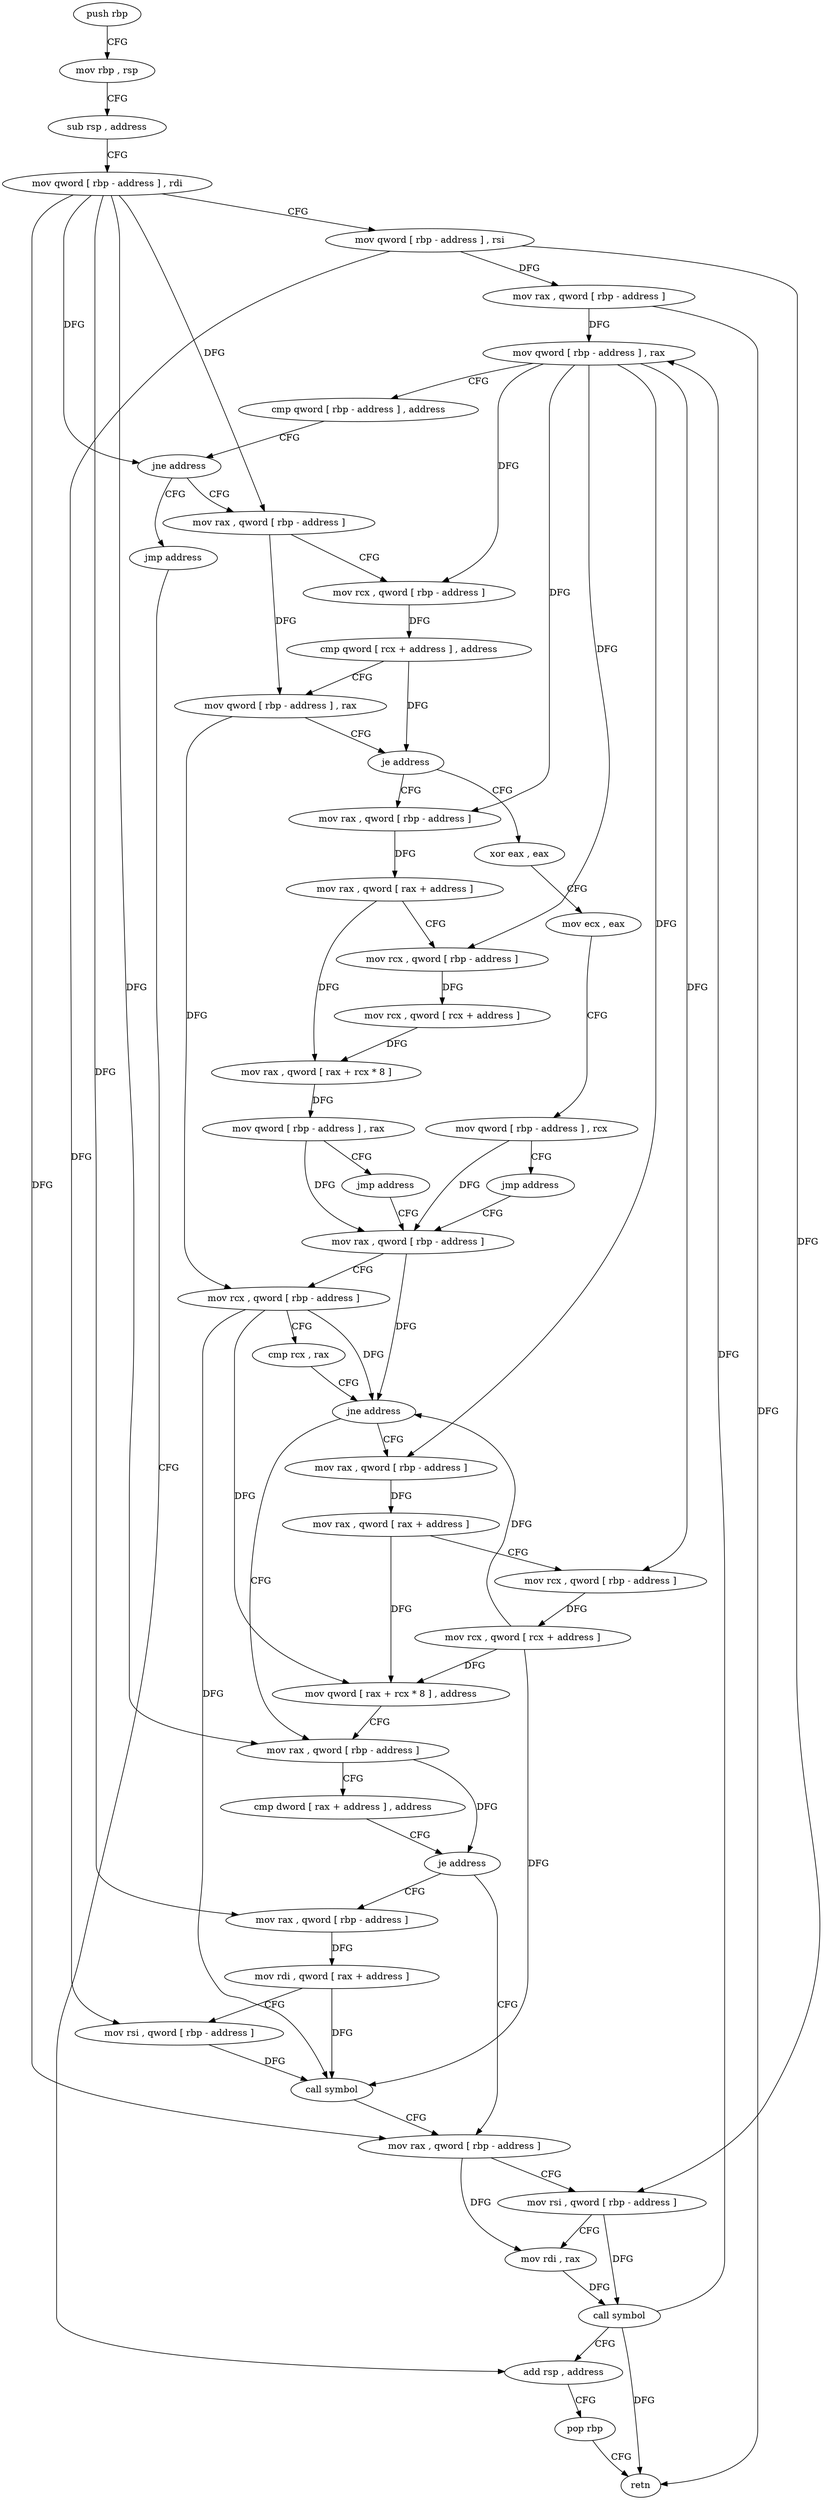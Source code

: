 digraph "func" {
"151792" [label = "push rbp" ]
"151793" [label = "mov rbp , rsp" ]
"151796" [label = "sub rsp , address" ]
"151800" [label = "mov qword [ rbp - address ] , rdi" ]
"151804" [label = "mov qword [ rbp - address ] , rsi" ]
"151808" [label = "mov rax , qword [ rbp - address ]" ]
"151812" [label = "mov qword [ rbp - address ] , rax" ]
"151816" [label = "cmp qword [ rbp - address ] , address" ]
"151821" [label = "jne address" ]
"151832" [label = "mov rax , qword [ rbp - address ]" ]
"151827" [label = "jmp address" ]
"151836" [label = "mov rcx , qword [ rbp - address ]" ]
"151840" [label = "cmp qword [ rcx + address ] , address" ]
"151845" [label = "mov qword [ rbp - address ] , rax" ]
"151849" [label = "je address" ]
"151884" [label = "xor eax , eax" ]
"151855" [label = "mov rax , qword [ rbp - address ]" ]
"151985" [label = "add rsp , address" ]
"151886" [label = "mov ecx , eax" ]
"151888" [label = "mov qword [ rbp - address ] , rcx" ]
"151892" [label = "jmp address" ]
"151897" [label = "mov rax , qword [ rbp - address ]" ]
"151859" [label = "mov rax , qword [ rax + address ]" ]
"151863" [label = "mov rcx , qword [ rbp - address ]" ]
"151867" [label = "mov rcx , qword [ rcx + address ]" ]
"151871" [label = "mov rax , qword [ rax + rcx * 8 ]" ]
"151875" [label = "mov qword [ rbp - address ] , rax" ]
"151879" [label = "jmp address" ]
"151989" [label = "pop rbp" ]
"151990" [label = "retn" ]
"151901" [label = "mov rcx , qword [ rbp - address ]" ]
"151905" [label = "cmp rcx , rax" ]
"151908" [label = "jne address" ]
"151938" [label = "mov rax , qword [ rbp - address ]" ]
"151914" [label = "mov rax , qword [ rbp - address ]" ]
"151942" [label = "cmp dword [ rax + address ] , address" ]
"151946" [label = "je address" ]
"151969" [label = "mov rax , qword [ rbp - address ]" ]
"151952" [label = "mov rax , qword [ rbp - address ]" ]
"151918" [label = "mov rax , qword [ rax + address ]" ]
"151922" [label = "mov rcx , qword [ rbp - address ]" ]
"151926" [label = "mov rcx , qword [ rcx + address ]" ]
"151930" [label = "mov qword [ rax + rcx * 8 ] , address" ]
"151973" [label = "mov rsi , qword [ rbp - address ]" ]
"151977" [label = "mov rdi , rax" ]
"151980" [label = "call symbol" ]
"151956" [label = "mov rdi , qword [ rax + address ]" ]
"151960" [label = "mov rsi , qword [ rbp - address ]" ]
"151964" [label = "call symbol" ]
"151792" -> "151793" [ label = "CFG" ]
"151793" -> "151796" [ label = "CFG" ]
"151796" -> "151800" [ label = "CFG" ]
"151800" -> "151804" [ label = "CFG" ]
"151800" -> "151821" [ label = "DFG" ]
"151800" -> "151832" [ label = "DFG" ]
"151800" -> "151938" [ label = "DFG" ]
"151800" -> "151969" [ label = "DFG" ]
"151800" -> "151952" [ label = "DFG" ]
"151804" -> "151808" [ label = "DFG" ]
"151804" -> "151973" [ label = "DFG" ]
"151804" -> "151960" [ label = "DFG" ]
"151808" -> "151812" [ label = "DFG" ]
"151808" -> "151990" [ label = "DFG" ]
"151812" -> "151816" [ label = "CFG" ]
"151812" -> "151836" [ label = "DFG" ]
"151812" -> "151855" [ label = "DFG" ]
"151812" -> "151863" [ label = "DFG" ]
"151812" -> "151914" [ label = "DFG" ]
"151812" -> "151922" [ label = "DFG" ]
"151816" -> "151821" [ label = "CFG" ]
"151821" -> "151832" [ label = "CFG" ]
"151821" -> "151827" [ label = "CFG" ]
"151832" -> "151836" [ label = "CFG" ]
"151832" -> "151845" [ label = "DFG" ]
"151827" -> "151985" [ label = "CFG" ]
"151836" -> "151840" [ label = "DFG" ]
"151840" -> "151845" [ label = "CFG" ]
"151840" -> "151849" [ label = "DFG" ]
"151845" -> "151849" [ label = "CFG" ]
"151845" -> "151901" [ label = "DFG" ]
"151849" -> "151884" [ label = "CFG" ]
"151849" -> "151855" [ label = "CFG" ]
"151884" -> "151886" [ label = "CFG" ]
"151855" -> "151859" [ label = "DFG" ]
"151985" -> "151989" [ label = "CFG" ]
"151886" -> "151888" [ label = "CFG" ]
"151888" -> "151892" [ label = "CFG" ]
"151888" -> "151897" [ label = "DFG" ]
"151892" -> "151897" [ label = "CFG" ]
"151897" -> "151901" [ label = "CFG" ]
"151897" -> "151908" [ label = "DFG" ]
"151859" -> "151863" [ label = "CFG" ]
"151859" -> "151871" [ label = "DFG" ]
"151863" -> "151867" [ label = "DFG" ]
"151867" -> "151871" [ label = "DFG" ]
"151871" -> "151875" [ label = "DFG" ]
"151875" -> "151879" [ label = "CFG" ]
"151875" -> "151897" [ label = "DFG" ]
"151879" -> "151897" [ label = "CFG" ]
"151989" -> "151990" [ label = "CFG" ]
"151901" -> "151905" [ label = "CFG" ]
"151901" -> "151908" [ label = "DFG" ]
"151901" -> "151930" [ label = "DFG" ]
"151901" -> "151964" [ label = "DFG" ]
"151905" -> "151908" [ label = "CFG" ]
"151908" -> "151938" [ label = "CFG" ]
"151908" -> "151914" [ label = "CFG" ]
"151938" -> "151942" [ label = "CFG" ]
"151938" -> "151946" [ label = "DFG" ]
"151914" -> "151918" [ label = "DFG" ]
"151942" -> "151946" [ label = "CFG" ]
"151946" -> "151969" [ label = "CFG" ]
"151946" -> "151952" [ label = "CFG" ]
"151969" -> "151973" [ label = "CFG" ]
"151969" -> "151977" [ label = "DFG" ]
"151952" -> "151956" [ label = "DFG" ]
"151918" -> "151922" [ label = "CFG" ]
"151918" -> "151930" [ label = "DFG" ]
"151922" -> "151926" [ label = "DFG" ]
"151926" -> "151930" [ label = "DFG" ]
"151926" -> "151908" [ label = "DFG" ]
"151926" -> "151964" [ label = "DFG" ]
"151930" -> "151938" [ label = "CFG" ]
"151973" -> "151977" [ label = "CFG" ]
"151973" -> "151980" [ label = "DFG" ]
"151977" -> "151980" [ label = "DFG" ]
"151980" -> "151985" [ label = "CFG" ]
"151980" -> "151812" [ label = "DFG" ]
"151980" -> "151990" [ label = "DFG" ]
"151956" -> "151960" [ label = "CFG" ]
"151956" -> "151964" [ label = "DFG" ]
"151960" -> "151964" [ label = "DFG" ]
"151964" -> "151969" [ label = "CFG" ]
}
